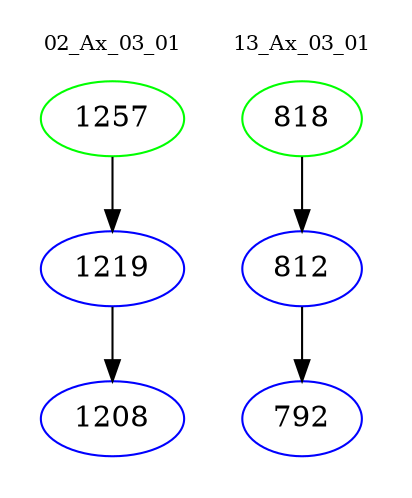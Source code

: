 digraph{
subgraph cluster_0 {
color = white
label = "02_Ax_03_01";
fontsize=10;
T0_1257 [label="1257", color="green"]
T0_1257 -> T0_1219 [color="black"]
T0_1219 [label="1219", color="blue"]
T0_1219 -> T0_1208 [color="black"]
T0_1208 [label="1208", color="blue"]
}
subgraph cluster_1 {
color = white
label = "13_Ax_03_01";
fontsize=10;
T1_818 [label="818", color="green"]
T1_818 -> T1_812 [color="black"]
T1_812 [label="812", color="blue"]
T1_812 -> T1_792 [color="black"]
T1_792 [label="792", color="blue"]
}
}
